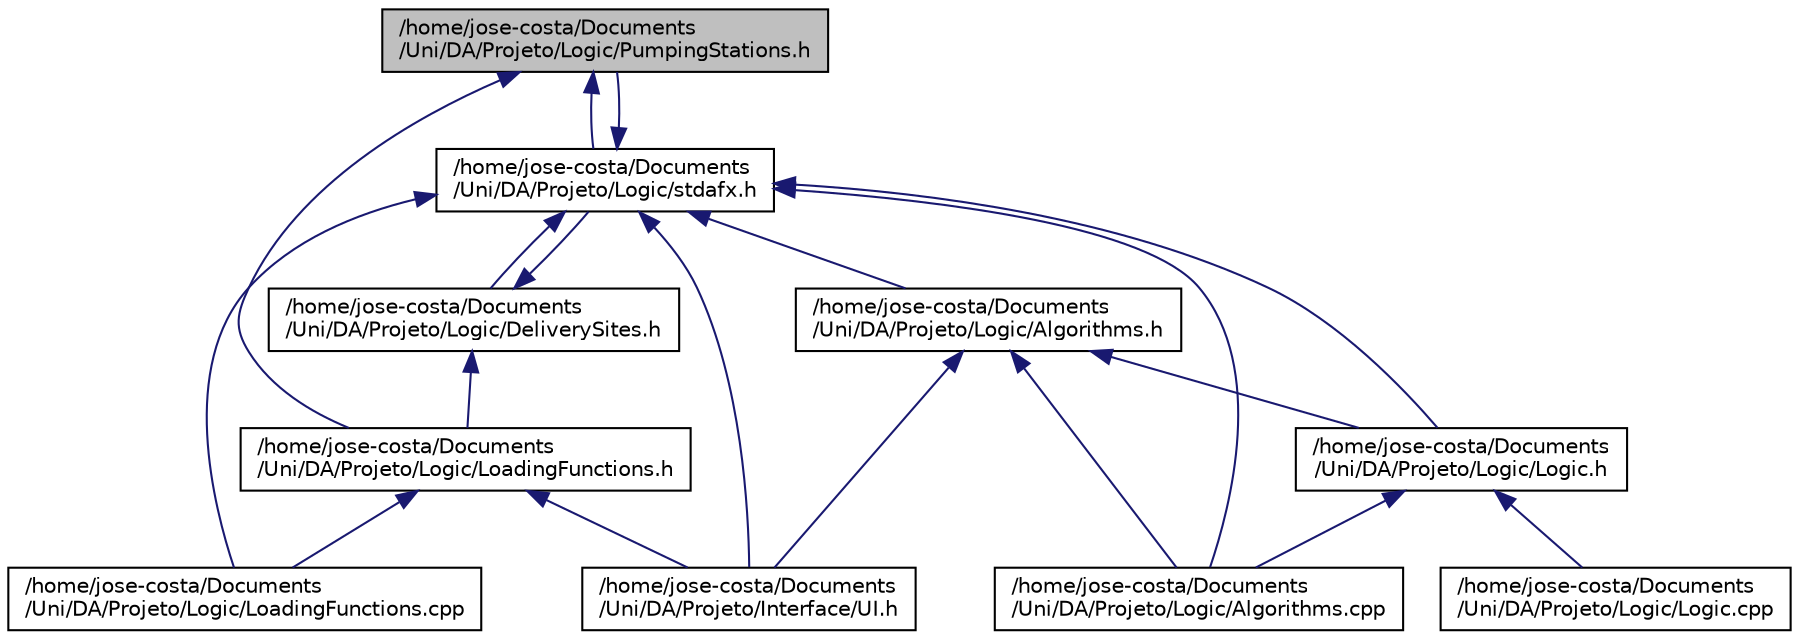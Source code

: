 digraph "/home/jose-costa/Documents/Uni/DA/Projeto/Logic/PumpingStations.h"
{
 // LATEX_PDF_SIZE
  edge [fontname="Helvetica",fontsize="10",labelfontname="Helvetica",labelfontsize="10"];
  node [fontname="Helvetica",fontsize="10",shape=record];
  Node1 [label="/home/jose-costa/Documents\l/Uni/DA/Projeto/Logic/PumpingStations.h",height=0.2,width=0.4,color="black", fillcolor="grey75", style="filled", fontcolor="black",tooltip="Declaration of PumpingStations class."];
  Node1 -> Node2 [dir="back",color="midnightblue",fontsize="10",style="solid",fontname="Helvetica"];
  Node2 [label="/home/jose-costa/Documents\l/Uni/DA/Projeto/Logic/LoadingFunctions.h",height=0.2,width=0.4,color="black", fillcolor="white", style="filled",URL="$LoadingFunctions_8h.html",tooltip="Declaration of all loading Functions used during the Project."];
  Node2 -> Node3 [dir="back",color="midnightblue",fontsize="10",style="solid",fontname="Helvetica"];
  Node3 [label="/home/jose-costa/Documents\l/Uni/DA/Projeto/Interface/UI.h",height=0.2,width=0.4,color="black", fillcolor="white", style="filled",URL="$UI_8h_source.html",tooltip=" "];
  Node2 -> Node4 [dir="back",color="midnightblue",fontsize="10",style="solid",fontname="Helvetica"];
  Node4 [label="/home/jose-costa/Documents\l/Uni/DA/Projeto/Logic/LoadingFunctions.cpp",height=0.2,width=0.4,color="black", fillcolor="white", style="filled",URL="$LoadingFunctions_8cpp.html",tooltip="Implementation of all loading Functions used during the Project."];
  Node1 -> Node5 [dir="back",color="midnightblue",fontsize="10",style="solid",fontname="Helvetica"];
  Node5 [label="/home/jose-costa/Documents\l/Uni/DA/Projeto/Logic/stdafx.h",height=0.2,width=0.4,color="black", fillcolor="white", style="filled",URL="$stdafx_8h_source.html",tooltip=" "];
  Node5 -> Node3 [dir="back",color="midnightblue",fontsize="10",style="solid",fontname="Helvetica"];
  Node5 -> Node6 [dir="back",color="midnightblue",fontsize="10",style="solid",fontname="Helvetica"];
  Node6 [label="/home/jose-costa/Documents\l/Uni/DA/Projeto/Logic/Algorithms.cpp",height=0.2,width=0.4,color="black", fillcolor="white", style="filled",URL="$Algorithms_8cpp.html",tooltip="Implementation of all algorithms used during the Project."];
  Node5 -> Node7 [dir="back",color="midnightblue",fontsize="10",style="solid",fontname="Helvetica"];
  Node7 [label="/home/jose-costa/Documents\l/Uni/DA/Projeto/Logic/Algorithms.h",height=0.2,width=0.4,color="black", fillcolor="white", style="filled",URL="$Algorithms_8h.html",tooltip="Declaration of all algorithms used during the Project."];
  Node7 -> Node3 [dir="back",color="midnightblue",fontsize="10",style="solid",fontname="Helvetica"];
  Node7 -> Node6 [dir="back",color="midnightblue",fontsize="10",style="solid",fontname="Helvetica"];
  Node7 -> Node8 [dir="back",color="midnightblue",fontsize="10",style="solid",fontname="Helvetica"];
  Node8 [label="/home/jose-costa/Documents\l/Uni/DA/Projeto/Logic/Logic.h",height=0.2,width=0.4,color="black", fillcolor="white", style="filled",URL="$Logic_8h.html",tooltip="Declaration of all Logic Functions used during the Project."];
  Node8 -> Node6 [dir="back",color="midnightblue",fontsize="10",style="solid",fontname="Helvetica"];
  Node8 -> Node9 [dir="back",color="midnightblue",fontsize="10",style="solid",fontname="Helvetica"];
  Node9 [label="/home/jose-costa/Documents\l/Uni/DA/Projeto/Logic/Logic.cpp",height=0.2,width=0.4,color="black", fillcolor="white", style="filled",URL="$Logic_8cpp.html",tooltip="Implementation of all Logic Functions used during the Project."];
  Node5 -> Node10 [dir="back",color="midnightblue",fontsize="10",style="solid",fontname="Helvetica"];
  Node10 [label="/home/jose-costa/Documents\l/Uni/DA/Projeto/Logic/DeliverySites.h",height=0.2,width=0.4,color="black", fillcolor="white", style="filled",URL="$DeliverySites_8h.html",tooltip="Declaration of DeliverySite class."];
  Node10 -> Node2 [dir="back",color="midnightblue",fontsize="10",style="solid",fontname="Helvetica"];
  Node10 -> Node5 [dir="back",color="midnightblue",fontsize="10",style="solid",fontname="Helvetica"];
  Node5 -> Node4 [dir="back",color="midnightblue",fontsize="10",style="solid",fontname="Helvetica"];
  Node5 -> Node8 [dir="back",color="midnightblue",fontsize="10",style="solid",fontname="Helvetica"];
  Node5 -> Node1 [dir="back",color="midnightblue",fontsize="10",style="solid",fontname="Helvetica"];
}
